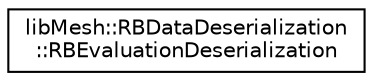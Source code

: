 digraph "类继承关系图"
{
 // INTERACTIVE_SVG=YES
  edge [fontname="Helvetica",fontsize="10",labelfontname="Helvetica",labelfontsize="10"];
  node [fontname="Helvetica",fontsize="10",shape=record];
  rankdir="LR";
  Node1 [label="libMesh::RBDataDeserialization\l::RBEvaluationDeserialization",height=0.2,width=0.4,color="black", fillcolor="white", style="filled",URL="$classlibMesh_1_1RBDataDeserialization_1_1RBEvaluationDeserialization.html",tooltip="This class de-serializes an RBEvaluation object using the Cap&#39;n Proto library. "];
}
